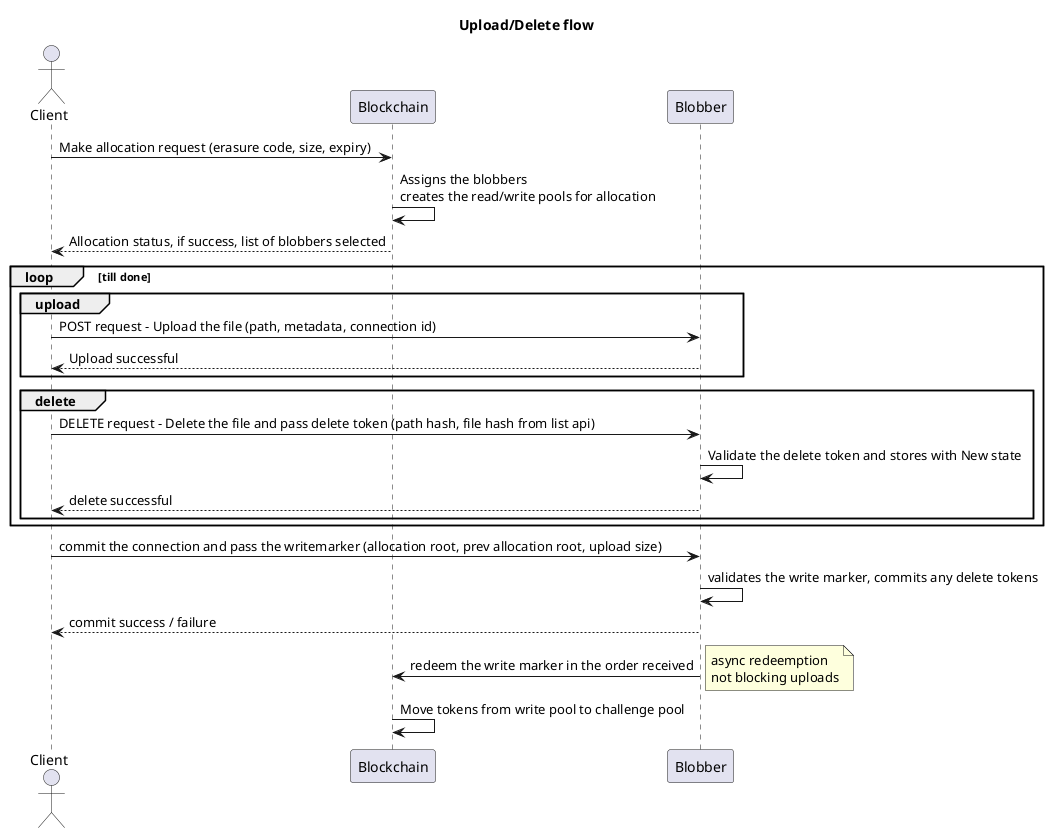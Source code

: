 @startuml Upload / Delete Flow

actor Client

title Upload/Delete flow
Client -> Blockchain : Make allocation request (erasure code, size, expiry)
Blockchain -> Blockchain : Assigns the blobbers \ncreates the read/write pools for allocation
Blockchain --> Client : Allocation status, if success, list of blobbers selected


loop till done
group upload    
    Client -> Blobber : POST request - Upload the file (path, metadata, connection id)
    Blobber --> Client : Upload successful
end
group delete    
    Client -> Blobber : DELETE request - Delete the file and pass delete token (path hash, file hash from list api)
    Blobber -> Blobber : Validate the delete token and stores with New state
    Blobber --> Client : delete successful
end
end
Client -> Blobber : commit the connection and pass the writemarker (allocation root, prev allocation root, upload size) 
Blobber -> Blobber : validates the write marker, commits any delete tokens
Blobber --> Client : commit success / failure



Blobber -> Blockchain : redeem the write marker in the order received
note right
async redeemption
not blocking uploads
end note

Blockchain -> Blockchain : Move tokens from write pool to challenge pool

@enduml